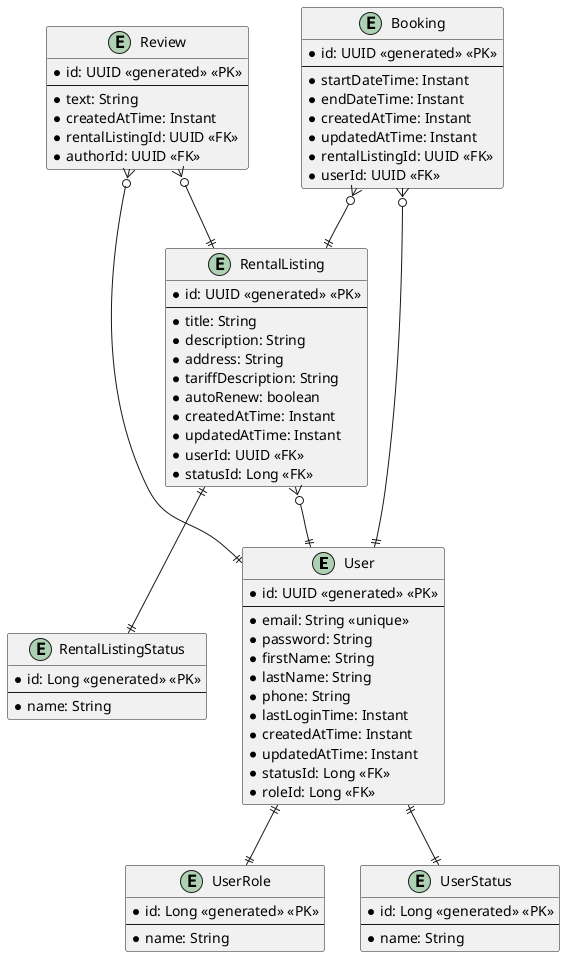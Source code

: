 @startuml database
allow_mixing

scale max 1920 width
scale max 1080 height

left to right direction
top to bottom direction


entity "User" as user {
    * id: UUID <<generated>> <<PK>>
    ---
    * email: String <<unique>>
    * password: String
    * firstName: String
    * lastName: String
    * phone: String
    * lastLoginTime: Instant
    * createdAtTime: Instant
    * updatedAtTime: Instant
    * statusId: Long <<FK>>
    * roleId: Long <<FK>>
}

' USER, ADMIN, MODERATOR
entity "UserRole" as userRole {
    * id: Long <<generated>> <<PK>>
    ---
    * name: String
}

' ACTIVE, BLOCKED, DELETED
entity "UserStatus" as userStatus {
    * id: Long <<generated>> <<PK>>
    ---
    * name: String
}

entity "RentalListing" as rentalListing {
    * id: UUID <<generated>> <<PK>>
    ---
    * title: String
    * description: String
    * address: String
    * tariffDescription: String
    * autoRenew: boolean
    * createdAtTime: Instant
    * updatedAtTime: Instant
    * userId: UUID <<FK>>
    * statusId: Long <<FK>>
}

' ACTIVE, BLOCKED, ONDELETION, DELETED
entity "RentalListingStatus" as rentalListingStatus {
    * id: Long <<generated>> <<PK>>
    ---
    * name: String
}

entity "Booking" as booking {
    * id: UUID <<generated>> <<PK>>
    ---
    * startDateTime: Instant
    * endDateTime: Instant
    * createdAtTime: Instant
    * updatedAtTime: Instant
    * rentalListingId: UUID <<FK>>
    * userId: UUID <<FK>>
}

entity "Review" as review {
    * id: UUID <<generated>> <<PK>>
    ---
    * text: String
    * createdAtTime: Instant
    * rentalListingId: UUID <<FK>>
    * authorId: UUID <<FK>>
}

user ||--|| userRole
user ||--|| userStatus

rentalListing }o--|| user
rentalListing ||--|| rentalListingStatus

booking }o--|| rentalListing
booking }o--|| user

review }o--|| user
review }o--|| rentalListing


@enduml
